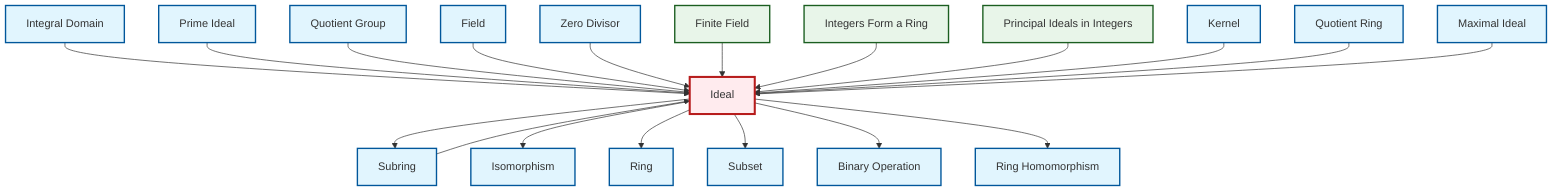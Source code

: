 graph TD
    classDef definition fill:#e1f5fe,stroke:#01579b,stroke-width:2px
    classDef theorem fill:#f3e5f5,stroke:#4a148c,stroke-width:2px
    classDef axiom fill:#fff3e0,stroke:#e65100,stroke-width:2px
    classDef example fill:#e8f5e9,stroke:#1b5e20,stroke-width:2px
    classDef current fill:#ffebee,stroke:#b71c1c,stroke-width:3px
    ex-integers-ring["Integers Form a Ring"]:::example
    def-binary-operation["Binary Operation"]:::definition
    def-integral-domain["Integral Domain"]:::definition
    def-ring-homomorphism["Ring Homomorphism"]:::definition
    def-zero-divisor["Zero Divisor"]:::definition
    def-maximal-ideal["Maximal Ideal"]:::definition
    def-ring["Ring"]:::definition
    def-kernel["Kernel"]:::definition
    ex-principal-ideal["Principal Ideals in Integers"]:::example
    def-isomorphism["Isomorphism"]:::definition
    def-prime-ideal["Prime Ideal"]:::definition
    def-quotient-ring["Quotient Ring"]:::definition
    def-subring["Subring"]:::definition
    ex-finite-field["Finite Field"]:::example
    def-quotient-group["Quotient Group"]:::definition
    def-ideal["Ideal"]:::definition
    def-field["Field"]:::definition
    def-subset["Subset"]:::definition
    def-ideal --> def-subring
    def-integral-domain --> def-ideal
    def-subring --> def-ideal
    def-ideal --> def-isomorphism
    def-prime-ideal --> def-ideal
    def-quotient-group --> def-ideal
    def-field --> def-ideal
    def-zero-divisor --> def-ideal
    ex-finite-field --> def-ideal
    ex-integers-ring --> def-ideal
    def-ideal --> def-ring
    ex-principal-ideal --> def-ideal
    def-ideal --> def-subset
    def-ideal --> def-binary-operation
    def-kernel --> def-ideal
    def-quotient-ring --> def-ideal
    def-ideal --> def-ring-homomorphism
    def-maximal-ideal --> def-ideal
    class def-ideal current